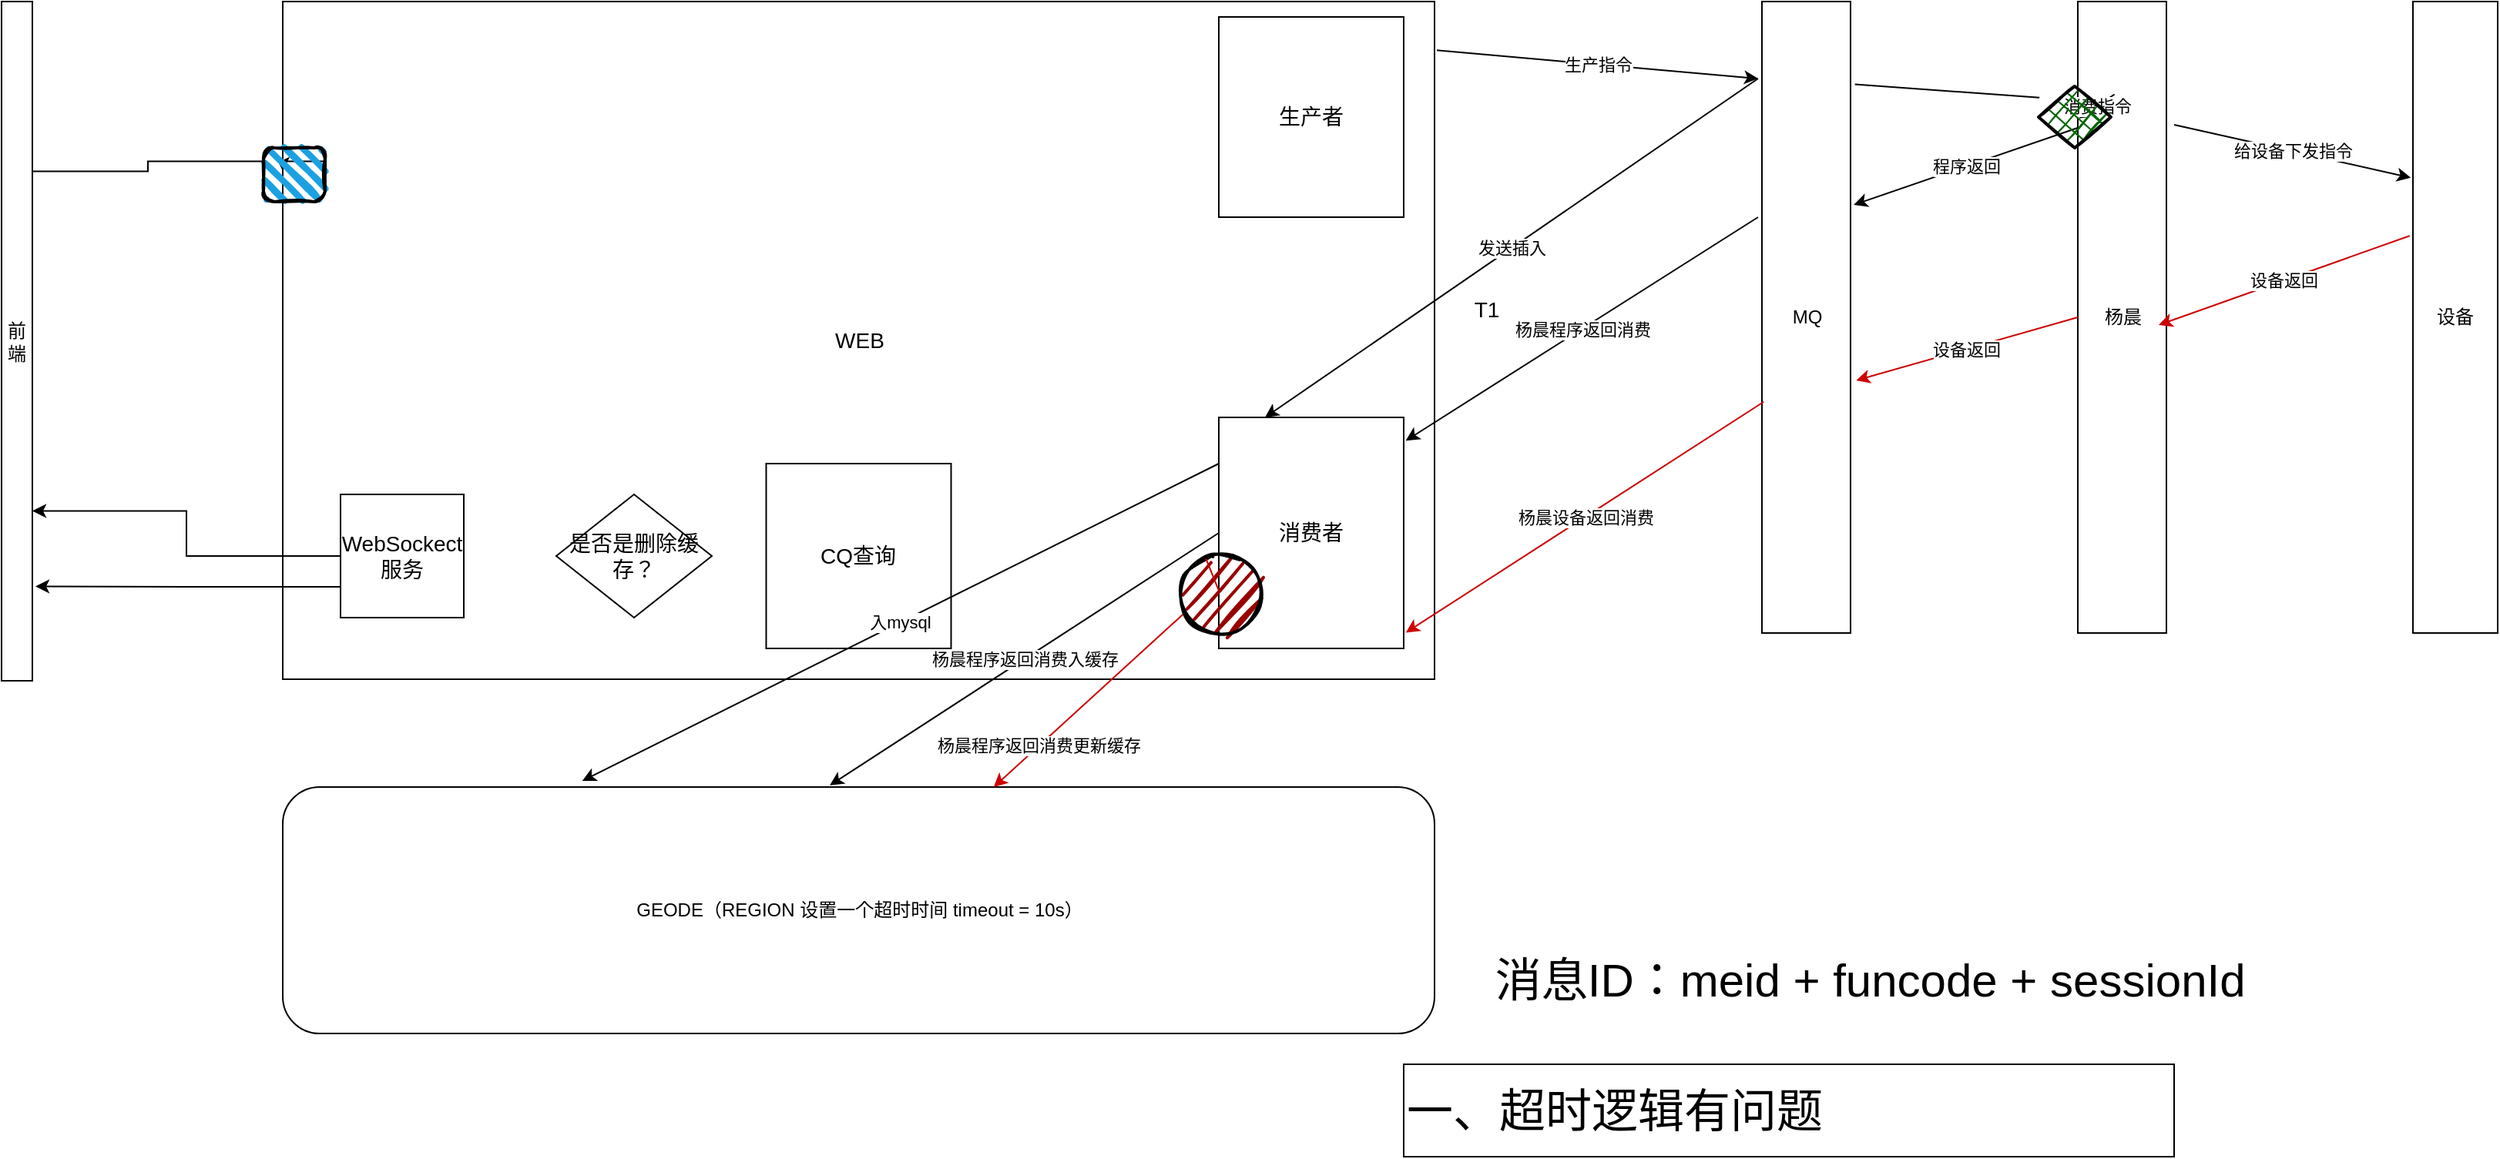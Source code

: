 <mxfile version="20.5.1" type="github">
  <diagram id="5dv7jGUsbXVJuUE-bfcc" name="第 1 页">
    <mxGraphModel dx="2249" dy="794" grid="1" gridSize="10" guides="1" tooltips="1" connect="1" arrows="1" fold="1" page="1" pageScale="1" pageWidth="827" pageHeight="1169" math="0" shadow="0">
      <root>
        <mxCell id="0" />
        <mxCell id="1" parent="0" />
        <mxCell id="HM9nNzepG861scAWB7ji-1" value="WEB" style="rounded=0;whiteSpace=wrap;html=1;fontSize=14;" parent="1" vertex="1">
          <mxGeometry x="-477.5" y="240" width="747.5" height="440" as="geometry" />
        </mxCell>
        <mxCell id="HM9nNzepG861scAWB7ji-36" style="edgeStyle=orthogonalEdgeStyle;rounded=0;orthogonalLoop=1;jettySize=auto;html=1;exitX=1;exitY=0.25;exitDx=0;exitDy=0;entryX=0;entryY=0.25;entryDx=0;entryDy=0;startArrow=none;" parent="1" source="HM9nNzepG861scAWB7ji-54" target="HM9nNzepG861scAWB7ji-1" edge="1">
          <mxGeometry relative="1" as="geometry" />
        </mxCell>
        <mxCell id="HM9nNzepG861scAWB7ji-3" value="前端" style="rounded=0;whiteSpace=wrap;html=1;" parent="1" vertex="1">
          <mxGeometry x="-660" y="240" width="20" height="441" as="geometry" />
        </mxCell>
        <mxCell id="HM9nNzepG861scAWB7ji-4" value="MQ" style="rounded=0;whiteSpace=wrap;html=1;" parent="1" vertex="1">
          <mxGeometry x="482.5" y="240" width="57.5" height="410" as="geometry" />
        </mxCell>
        <mxCell id="HM9nNzepG861scAWB7ji-6" value="杨晨" style="rounded=0;whiteSpace=wrap;html=1;" parent="1" vertex="1">
          <mxGeometry x="687.5" y="240" width="57.5" height="410" as="geometry" />
        </mxCell>
        <mxCell id="HM9nNzepG861scAWB7ji-8" value="设备" style="rounded=0;whiteSpace=wrap;html=1;" parent="1" vertex="1">
          <mxGeometry x="905" y="240" width="55" height="410" as="geometry" />
        </mxCell>
        <mxCell id="HM9nNzepG861scAWB7ji-17" value="生产者" style="rounded=0;whiteSpace=wrap;html=1;fontSize=14;" parent="1" vertex="1">
          <mxGeometry x="130" y="250" width="120" height="130" as="geometry" />
        </mxCell>
        <mxCell id="HM9nNzepG861scAWB7ji-27" value="是否是删除缓存？" style="rhombus;whiteSpace=wrap;html=1;fontSize=14;" parent="1" vertex="1">
          <mxGeometry x="-300" y="560" width="101" height="80" as="geometry" />
        </mxCell>
        <mxCell id="HM9nNzepG861scAWB7ji-29" value="CQ查询" style="whiteSpace=wrap;html=1;aspect=fixed;fontSize=14;" parent="1" vertex="1">
          <mxGeometry x="-163.75" y="540" width="120" height="120" as="geometry" />
        </mxCell>
        <mxCell id="HM9nNzepG861scAWB7ji-30" value="T1" style="text;html=1;strokeColor=none;fillColor=none;align=center;verticalAlign=middle;whiteSpace=wrap;rounded=0;fontSize=14;" parent="1" vertex="1">
          <mxGeometry x="289" y="427.5" width="30" height="25" as="geometry" />
        </mxCell>
        <mxCell id="HM9nNzepG861scAWB7ji-37" style="edgeStyle=orthogonalEdgeStyle;rounded=0;orthogonalLoop=1;jettySize=auto;html=1;entryX=1;entryY=0.75;entryDx=0;entryDy=0;" parent="1" source="HM9nNzepG861scAWB7ji-31" target="HM9nNzepG861scAWB7ji-3" edge="1">
          <mxGeometry relative="1" as="geometry" />
        </mxCell>
        <mxCell id="HM9nNzepG861scAWB7ji-38" style="edgeStyle=orthogonalEdgeStyle;rounded=0;orthogonalLoop=1;jettySize=auto;html=1;exitX=0;exitY=0.75;exitDx=0;exitDy=0;entryX=1.1;entryY=0.861;entryDx=0;entryDy=0;entryPerimeter=0;" parent="1" source="HM9nNzepG861scAWB7ji-31" target="HM9nNzepG861scAWB7ji-3" edge="1">
          <mxGeometry relative="1" as="geometry" />
        </mxCell>
        <mxCell id="HM9nNzepG861scAWB7ji-31" value="WebSockect服务" style="whiteSpace=wrap;html=1;aspect=fixed;fontSize=14;" parent="1" vertex="1">
          <mxGeometry x="-440" y="560" width="80" height="80" as="geometry" />
        </mxCell>
        <mxCell id="HM9nNzepG861scAWB7ji-39" value="GEODE（REGION 设置一个超时时间 timeout = 10s）" style="rounded=1;whiteSpace=wrap;html=1;" parent="1" vertex="1">
          <mxGeometry x="-477.5" y="750" width="747.5" height="160" as="geometry" />
        </mxCell>
        <mxCell id="HM9nNzepG861scAWB7ji-42" value="消费者" style="rounded=0;whiteSpace=wrap;html=1;fontSize=14;" parent="1" vertex="1">
          <mxGeometry x="130" y="510" width="120" height="150" as="geometry" />
        </mxCell>
        <mxCell id="HM9nNzepG861scAWB7ji-47" value="生产指令" style="endArrow=classic;html=1;rounded=0;exitX=1.002;exitY=0.072;exitDx=0;exitDy=0;exitPerimeter=0;" parent="1" source="HM9nNzepG861scAWB7ji-1" edge="1">
          <mxGeometry width="50" height="50" relative="1" as="geometry">
            <mxPoint x="380" y="200" as="sourcePoint" />
            <mxPoint x="480" y="290" as="targetPoint" />
          </mxGeometry>
        </mxCell>
        <mxCell id="HM9nNzepG861scAWB7ji-48" value="消费指令" style="endArrow=classic;html=1;rounded=0;exitX=1.049;exitY=0.131;exitDx=0;exitDy=0;exitPerimeter=0;entryX=0.013;entryY=0.185;entryDx=0;entryDy=0;entryPerimeter=0;startArrow=none;" parent="1" source="HM9nNzepG861scAWB7ji-65" target="HM9nNzepG861scAWB7ji-6" edge="1">
          <mxGeometry width="50" height="50" relative="1" as="geometry">
            <mxPoint x="580" y="270" as="sourcePoint" />
            <mxPoint x="630" y="220" as="targetPoint" />
          </mxGeometry>
        </mxCell>
        <mxCell id="HM9nNzepG861scAWB7ji-49" value="程序返回" style="endArrow=classic;html=1;rounded=0;exitX=-0.001;exitY=0.2;exitDx=0;exitDy=0;exitPerimeter=0;entryX=1.036;entryY=0.322;entryDx=0;entryDy=0;entryPerimeter=0;" parent="1" source="HM9nNzepG861scAWB7ji-6" target="HM9nNzepG861scAWB7ji-4" edge="1">
          <mxGeometry width="50" height="50" relative="1" as="geometry">
            <mxPoint x="542.068" y="405.36" as="sourcePoint" />
            <mxPoint x="687.497" y="427.5" as="targetPoint" />
          </mxGeometry>
        </mxCell>
        <mxCell id="HM9nNzepG861scAWB7ji-51" value="给设备下发指令" style="endArrow=classic;html=1;rounded=0;entryX=-0.025;entryY=0.279;entryDx=0;entryDy=0;entryPerimeter=0;" parent="1" target="HM9nNzepG861scAWB7ji-8" edge="1">
          <mxGeometry width="50" height="50" relative="1" as="geometry">
            <mxPoint x="750" y="320" as="sourcePoint" />
            <mxPoint x="860" y="320" as="targetPoint" />
          </mxGeometry>
        </mxCell>
        <mxCell id="HM9nNzepG861scAWB7ji-52" value="设备返回" style="endArrow=classic;html=1;rounded=0;exitX=-0.039;exitY=0.371;exitDx=0;exitDy=0;exitPerimeter=0;strokeColor=#CC0000;" parent="1" source="HM9nNzepG861scAWB7ji-8" edge="1">
          <mxGeometry width="50" height="50" relative="1" as="geometry">
            <mxPoint x="830" y="460" as="sourcePoint" />
            <mxPoint x="740" y="450" as="targetPoint" />
          </mxGeometry>
        </mxCell>
        <mxCell id="HM9nNzepG861scAWB7ji-53" value="设备返回" style="endArrow=classic;html=1;rounded=0;exitX=0;exitY=0.5;exitDx=0;exitDy=0;entryX=1.063;entryY=0.6;entryDx=0;entryDy=0;entryPerimeter=0;strokeColor=#CC0000;" parent="1" source="HM9nNzepG861scAWB7ji-6" target="HM9nNzepG861scAWB7ji-4" edge="1">
          <mxGeometry width="50" height="50" relative="1" as="geometry">
            <mxPoint x="630" y="550" as="sourcePoint" />
            <mxPoint x="680" y="500" as="targetPoint" />
          </mxGeometry>
        </mxCell>
        <mxCell id="HM9nNzepG861scAWB7ji-55" value="杨晨设备返回消费" style="endArrow=classic;html=1;rounded=0;exitX=0.019;exitY=0.634;exitDx=0;exitDy=0;exitPerimeter=0;entryX=1.011;entryY=0.932;entryDx=0;entryDy=0;entryPerimeter=0;strokeColor=#CC0000;" parent="1" source="HM9nNzepG861scAWB7ji-4" target="HM9nNzepG861scAWB7ji-42" edge="1">
          <mxGeometry width="50" height="50" relative="1" as="geometry">
            <mxPoint x="380" y="610" as="sourcePoint" />
            <mxPoint x="430" y="560" as="targetPoint" />
          </mxGeometry>
        </mxCell>
        <mxCell id="HM9nNzepG861scAWB7ji-56" value="杨晨程序返回消费" style="endArrow=classic;html=1;rounded=0;entryX=1.011;entryY=0.101;entryDx=0;entryDy=0;entryPerimeter=0;" parent="1" target="HM9nNzepG861scAWB7ji-42" edge="1">
          <mxGeometry width="50" height="50" relative="1" as="geometry">
            <mxPoint x="480" y="380" as="sourcePoint" />
            <mxPoint x="420" y="620" as="targetPoint" />
          </mxGeometry>
        </mxCell>
        <mxCell id="HM9nNzepG861scAWB7ji-57" value="杨晨程序返回消费入缓存" style="endArrow=classic;html=1;rounded=0;entryX=0.475;entryY=-0.007;entryDx=0;entryDy=0;entryPerimeter=0;exitX=0;exitY=0.5;exitDx=0;exitDy=0;" parent="1" source="HM9nNzepG861scAWB7ji-42" target="HM9nNzepG861scAWB7ji-39" edge="1">
          <mxGeometry width="50" height="50" relative="1" as="geometry">
            <mxPoint x="350" y="800" as="sourcePoint" />
            <mxPoint x="400" y="750" as="targetPoint" />
          </mxGeometry>
        </mxCell>
        <mxCell id="HM9nNzepG861scAWB7ji-58" value="杨晨程序返回消费更新缓存" style="endArrow=classic;html=1;rounded=0;exitX=0;exitY=0.75;exitDx=0;exitDy=0;startArrow=none;strokeColor=#CC0000;" parent="1" source="HM9nNzepG861scAWB7ji-63" target="HM9nNzepG861scAWB7ji-39" edge="1">
          <mxGeometry x="0.533" width="50" height="50" relative="1" as="geometry">
            <mxPoint x="390" y="840" as="sourcePoint" />
            <mxPoint x="440" y="790" as="targetPoint" />
            <mxPoint as="offset" />
          </mxGeometry>
        </mxCell>
        <mxCell id="HM9nNzepG861scAWB7ji-62" value="&lt;font style=&quot;font-size: 30px;&quot;&gt;消息ID：meid + funcode + sessionId&amp;nbsp;&lt;/font&gt;" style="text;html=1;strokeColor=none;fillColor=none;align=center;verticalAlign=middle;whiteSpace=wrap;rounded=0;" parent="1" vertex="1">
          <mxGeometry x="287" y="840" width="540" height="70" as="geometry" />
        </mxCell>
        <mxCell id="HM9nNzepG861scAWB7ji-54" value="" style="rounded=1;whiteSpace=wrap;html=1;strokeWidth=2;fillWeight=4;hachureGap=8;hachureAngle=45;fillColor=#1ba1e2;sketch=1;arcSize=20;" parent="1" vertex="1">
          <mxGeometry x="-490" y="335" width="40" height="35" as="geometry" />
        </mxCell>
        <mxCell id="HM9nNzepG861scAWB7ji-66" value="" style="edgeStyle=orthogonalEdgeStyle;rounded=0;orthogonalLoop=1;jettySize=auto;html=1;exitX=1;exitY=0.25;exitDx=0;exitDy=0;entryX=0;entryY=0.25;entryDx=0;entryDy=0;endArrow=none;" parent="1" source="HM9nNzepG861scAWB7ji-3" target="HM9nNzepG861scAWB7ji-54" edge="1">
          <mxGeometry relative="1" as="geometry">
            <mxPoint x="-640" y="350.25" as="sourcePoint" />
            <mxPoint x="-477.5" y="350.0" as="targetPoint" />
          </mxGeometry>
        </mxCell>
        <mxCell id="HM9nNzepG861scAWB7ji-68" value="一、超时逻辑有问题" style="rounded=0;whiteSpace=wrap;html=1;fontSize=30;align=left;" parent="1" vertex="1">
          <mxGeometry x="250" y="930" width="500" height="60" as="geometry" />
        </mxCell>
        <mxCell id="HM9nNzepG861scAWB7ji-65" value="" style="rhombus;whiteSpace=wrap;html=1;strokeWidth=2;fillWeight=-1;hachureGap=8;fillStyle=cross-hatch;fillColor=#006600;sketch=1;fontSize=30;" parent="1" vertex="1">
          <mxGeometry x="662" y="295" width="47" height="40" as="geometry" />
        </mxCell>
        <mxCell id="faxt_c7ZxzjKVWb-24GM-1" value="" style="endArrow=none;html=1;rounded=0;exitX=1.049;exitY=0.131;exitDx=0;exitDy=0;exitPerimeter=0;entryX=0.013;entryY=0.185;entryDx=0;entryDy=0;entryPerimeter=0;" edge="1" parent="1" source="HM9nNzepG861scAWB7ji-4" target="HM9nNzepG861scAWB7ji-65">
          <mxGeometry width="50" height="50" relative="1" as="geometry">
            <mxPoint x="542.818" y="293.71" as="sourcePoint" />
            <mxPoint x="688.247" y="315.85" as="targetPoint" />
          </mxGeometry>
        </mxCell>
        <mxCell id="HM9nNzepG861scAWB7ji-63" value="" style="ellipse;whiteSpace=wrap;html=1;strokeWidth=2;fillWeight=2;hachureGap=8;fillColor=#990000;fillStyle=dots;sketch=1;fontSize=30;" parent="1" vertex="1">
          <mxGeometry x="106" y="600" width="50" height="50" as="geometry" />
        </mxCell>
        <mxCell id="faxt_c7ZxzjKVWb-24GM-2" value="" style="endArrow=none;html=1;rounded=0;exitX=0;exitY=0.75;exitDx=0;exitDy=0;startArrow=none;strokeColor=#CC0000;" edge="1" parent="1" source="HM9nNzepG861scAWB7ji-42" target="HM9nNzepG861scAWB7ji-63">
          <mxGeometry x="0.533" width="50" height="50" relative="1" as="geometry">
            <mxPoint x="130" y="622.5" as="sourcePoint" />
            <mxPoint x="-13.63" y="750" as="targetPoint" />
            <mxPoint as="offset" />
          </mxGeometry>
        </mxCell>
        <mxCell id="faxt_c7ZxzjKVWb-24GM-4" value="发送插入" style="endArrow=classic;html=1;rounded=0;entryX=0.25;entryY=0;entryDx=0;entryDy=0;" edge="1" parent="1" target="HM9nNzepG861scAWB7ji-42">
          <mxGeometry width="50" height="50" relative="1" as="geometry">
            <mxPoint x="480" y="290" as="sourcePoint" />
            <mxPoint x="440" y="360" as="targetPoint" />
          </mxGeometry>
        </mxCell>
        <mxCell id="faxt_c7ZxzjKVWb-24GM-5" value="入mysql" style="endArrow=classic;html=1;rounded=0;exitX=0;exitY=0.2;exitDx=0;exitDy=0;exitPerimeter=0;entryX=0.26;entryY=-0.025;entryDx=0;entryDy=0;entryPerimeter=0;" edge="1" parent="1" source="HM9nNzepG861scAWB7ji-42" target="HM9nNzepG861scAWB7ji-39">
          <mxGeometry width="50" height="50" relative="1" as="geometry">
            <mxPoint x="330" y="740" as="sourcePoint" />
            <mxPoint x="380" y="690" as="targetPoint" />
          </mxGeometry>
        </mxCell>
      </root>
    </mxGraphModel>
  </diagram>
</mxfile>
